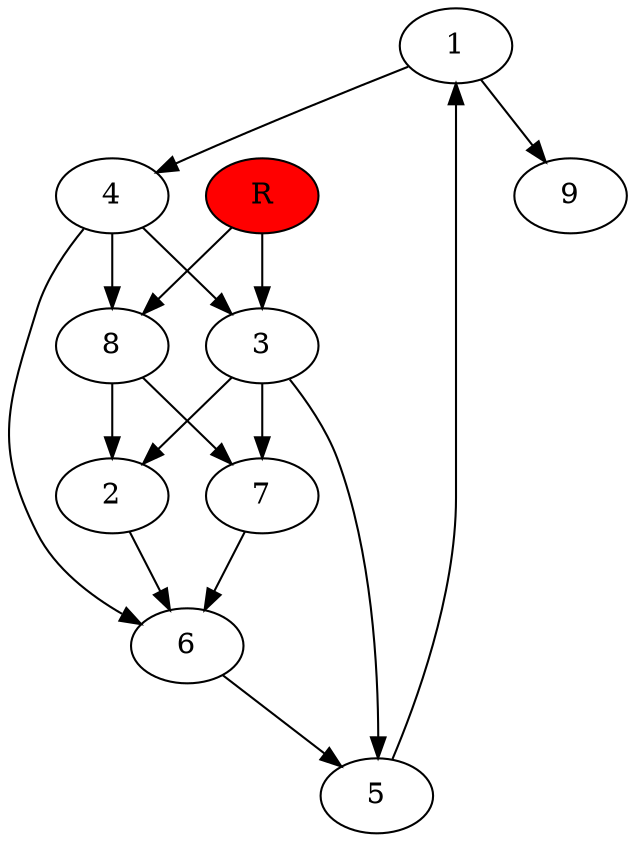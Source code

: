 digraph prb29522 {
	1
	2
	3
	4
	5
	6
	7
	8
	R [fillcolor="#ff0000" style=filled]
	1 -> 4
	1 -> 9
	2 -> 6
	3 -> 2
	3 -> 5
	3 -> 7
	4 -> 3
	4 -> 6
	4 -> 8
	5 -> 1
	6 -> 5
	7 -> 6
	8 -> 2
	8 -> 7
	R -> 3
	R -> 8
}
